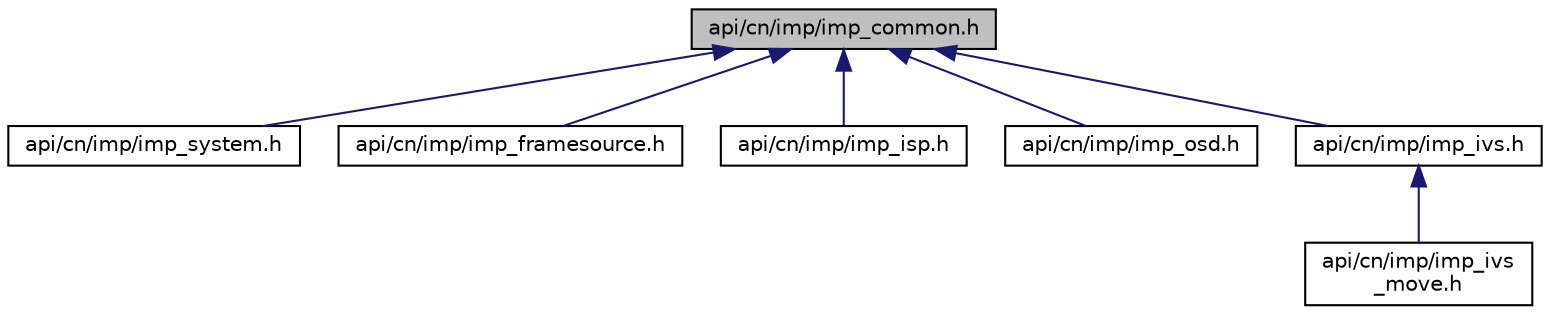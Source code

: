 digraph "api/cn/imp/imp_common.h"
{
 // LATEX_PDF_SIZE
  edge [fontname="Helvetica",fontsize="10",labelfontname="Helvetica",labelfontsize="10"];
  node [fontname="Helvetica",fontsize="10",shape=record];
  Node1 [label="api/cn/imp/imp_common.h",height=0.2,width=0.4,color="black", fillcolor="grey75", style="filled", fontcolor="black",tooltip=" "];
  Node1 -> Node2 [dir="back",color="midnightblue",fontsize="10",style="solid",fontname="Helvetica"];
  Node2 [label="api/cn/imp/imp_system.h",height=0.2,width=0.4,color="black", fillcolor="white", style="filled",URL="$imp__system_8h.html",tooltip=" "];
  Node1 -> Node3 [dir="back",color="midnightblue",fontsize="10",style="solid",fontname="Helvetica"];
  Node3 [label="api/cn/imp/imp_framesource.h",height=0.2,width=0.4,color="black", fillcolor="white", style="filled",URL="$imp__framesource_8h.html",tooltip=" "];
  Node1 -> Node4 [dir="back",color="midnightblue",fontsize="10",style="solid",fontname="Helvetica"];
  Node4 [label="api/cn/imp/imp_isp.h",height=0.2,width=0.4,color="black", fillcolor="white", style="filled",URL="$imp__isp_8h.html",tooltip=" "];
  Node1 -> Node5 [dir="back",color="midnightblue",fontsize="10",style="solid",fontname="Helvetica"];
  Node5 [label="api/cn/imp/imp_osd.h",height=0.2,width=0.4,color="black", fillcolor="white", style="filled",URL="$imp__osd_8h.html",tooltip=" "];
  Node1 -> Node6 [dir="back",color="midnightblue",fontsize="10",style="solid",fontname="Helvetica"];
  Node6 [label="api/cn/imp/imp_ivs.h",height=0.2,width=0.4,color="black", fillcolor="white", style="filled",URL="$imp__ivs_8h.html",tooltip=" "];
  Node6 -> Node7 [dir="back",color="midnightblue",fontsize="10",style="solid",fontname="Helvetica"];
  Node7 [label="api/cn/imp/imp_ivs\l_move.h",height=0.2,width=0.4,color="black", fillcolor="white", style="filled",URL="$imp__ivs__move_8h.html",tooltip=" "];
}
